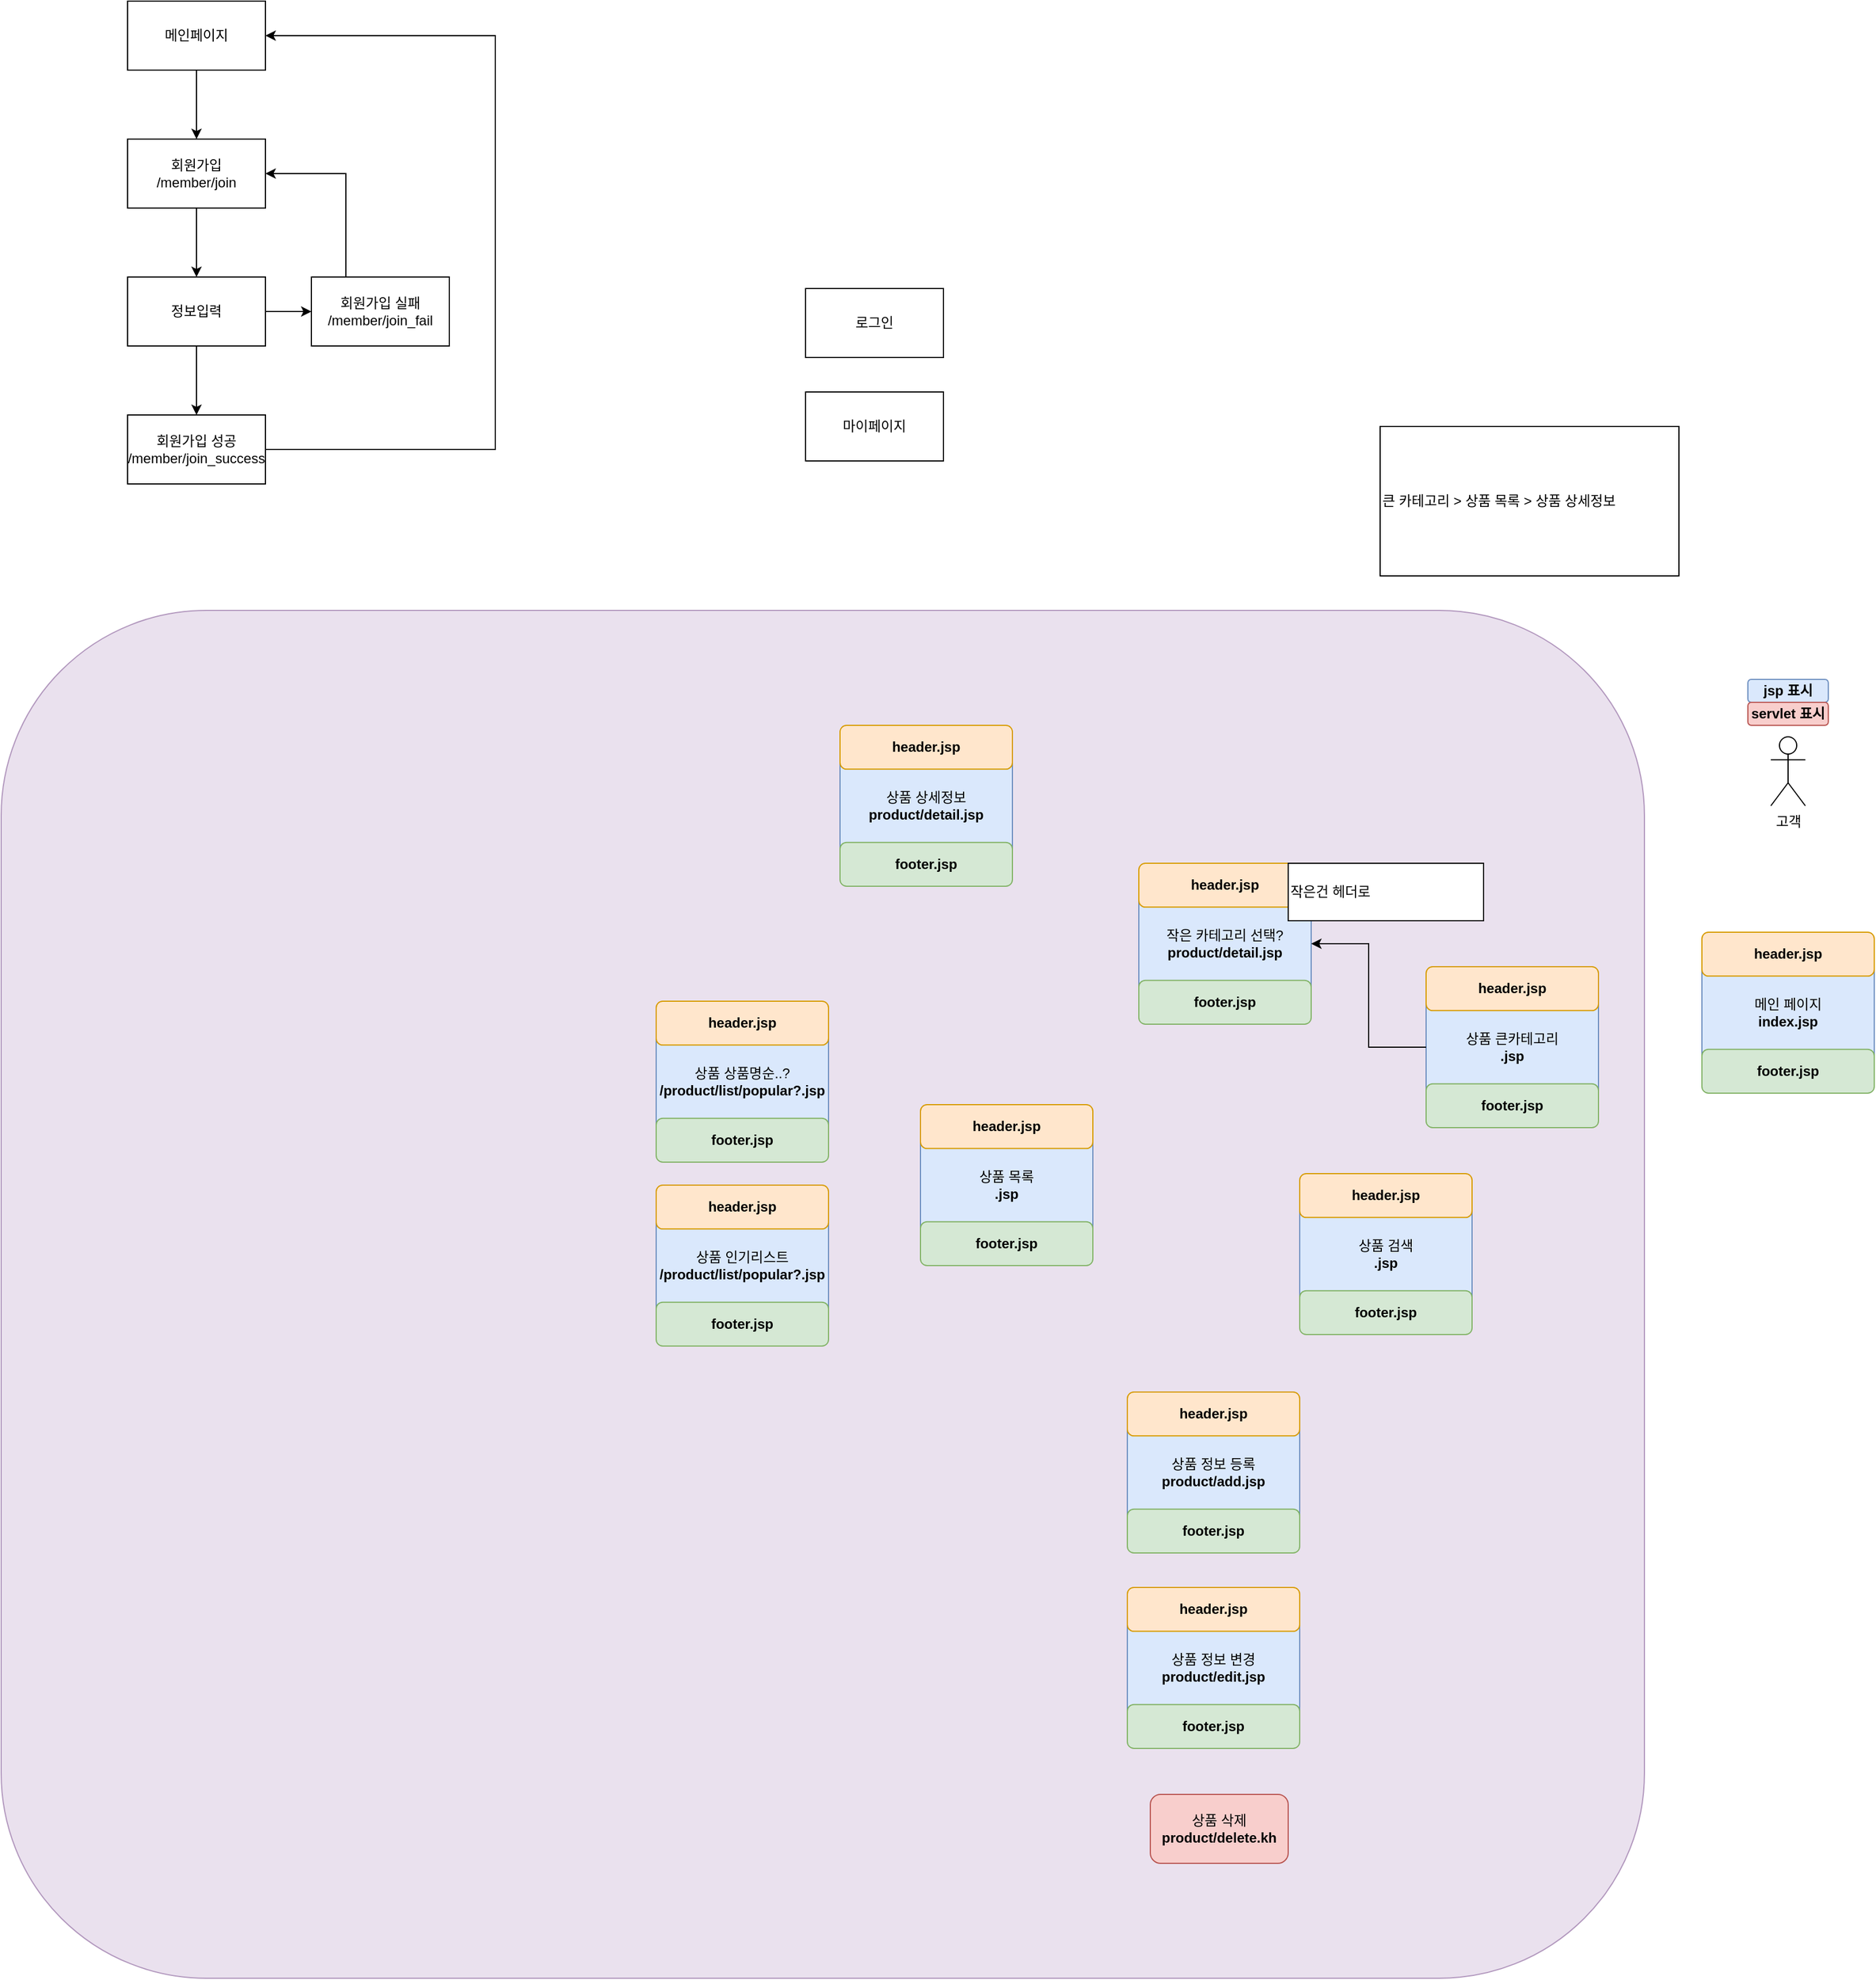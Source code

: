 <mxfile version="15.5.8" type="github">
  <diagram id="CyL2g9FgXNqKBjp9rRpD" name="페이지-1">
    <mxGraphModel dx="1662" dy="1931" grid="1" gridSize="10" guides="1" tooltips="1" connect="1" arrows="1" fold="1" page="1" pageScale="1" pageWidth="827" pageHeight="1169" math="0" shadow="0">
      <root>
        <mxCell id="0" />
        <mxCell id="1" parent="0" />
        <mxCell id="jquihusGkQK9FSzFausJ-1" value="" style="rounded=1;whiteSpace=wrap;html=1;fillColor=#e1d5e7;strokeColor=#9673a6;opacity=70;" parent="1" vertex="1">
          <mxGeometry x="40" y="200" width="1430" height="1190" as="geometry" />
        </mxCell>
        <mxCell id="jquihusGkQK9FSzFausJ-2" value="고객" style="shape=umlActor;verticalLabelPosition=bottom;verticalAlign=top;html=1;outlineConnect=0;" parent="1" vertex="1">
          <mxGeometry x="1580" y="310" width="30" height="60" as="geometry" />
        </mxCell>
        <mxCell id="jquihusGkQK9FSzFausJ-3" value="" style="group" parent="1" vertex="1" connectable="0">
          <mxGeometry x="1560" y="260" width="70" height="40" as="geometry" />
        </mxCell>
        <mxCell id="jquihusGkQK9FSzFausJ-4" value="&lt;b&gt;jsp 표시&lt;br&gt;&lt;/b&gt;" style="rounded=1;whiteSpace=wrap;html=1;fillColor=#dae8fc;strokeColor=#6c8ebf;" parent="jquihusGkQK9FSzFausJ-3" vertex="1">
          <mxGeometry width="70" height="20" as="geometry" />
        </mxCell>
        <mxCell id="jquihusGkQK9FSzFausJ-5" value="&lt;b&gt;servlet 표시&lt;br&gt;&lt;/b&gt;" style="rounded=1;whiteSpace=wrap;html=1;fillColor=#f8cecc;strokeColor=#b85450;" parent="jquihusGkQK9FSzFausJ-3" vertex="1">
          <mxGeometry y="20" width="70" height="20" as="geometry" />
        </mxCell>
        <mxCell id="jquihusGkQK9FSzFausJ-6" value="" style="group" parent="1" vertex="1" connectable="0">
          <mxGeometry x="1520" y="480" width="150" height="140" as="geometry" />
        </mxCell>
        <mxCell id="jquihusGkQK9FSzFausJ-7" value="메인 페이지&lt;br&gt;&lt;b&gt;index.jsp&lt;/b&gt;" style="rounded=1;whiteSpace=wrap;html=1;fillColor=#dae8fc;strokeColor=#6c8ebf;" parent="jquihusGkQK9FSzFausJ-6" vertex="1">
          <mxGeometry width="150" height="140" as="geometry" />
        </mxCell>
        <mxCell id="jquihusGkQK9FSzFausJ-8" value="&lt;b&gt;header.jsp&lt;/b&gt;" style="rounded=1;whiteSpace=wrap;html=1;fillColor=#ffe6cc;strokeColor=#d79b00;" parent="jquihusGkQK9FSzFausJ-6" vertex="1">
          <mxGeometry width="150" height="38.182" as="geometry" />
        </mxCell>
        <mxCell id="jquihusGkQK9FSzFausJ-9" value="&lt;b&gt;footer.jsp&lt;/b&gt;" style="rounded=1;whiteSpace=wrap;html=1;fillColor=#d5e8d4;strokeColor=#82b366;" parent="jquihusGkQK9FSzFausJ-6" vertex="1">
          <mxGeometry y="101.818" width="150" height="38.182" as="geometry" />
        </mxCell>
        <mxCell id="jquihusGkQK9FSzFausJ-10" value="" style="group" parent="1" vertex="1" connectable="0">
          <mxGeometry x="1280" y="510" width="150" height="140" as="geometry" />
        </mxCell>
        <mxCell id="jquihusGkQK9FSzFausJ-11" value="상품 큰카테고리&lt;br&gt;&lt;b&gt;.jsp&lt;/b&gt;" style="rounded=1;whiteSpace=wrap;html=1;fillColor=#dae8fc;strokeColor=#6c8ebf;" parent="jquihusGkQK9FSzFausJ-10" vertex="1">
          <mxGeometry width="150" height="140" as="geometry" />
        </mxCell>
        <mxCell id="jquihusGkQK9FSzFausJ-12" value="&lt;b&gt;header.jsp&lt;/b&gt;" style="rounded=1;whiteSpace=wrap;html=1;fillColor=#ffe6cc;strokeColor=#d79b00;" parent="jquihusGkQK9FSzFausJ-10" vertex="1">
          <mxGeometry width="150" height="38.182" as="geometry" />
        </mxCell>
        <mxCell id="jquihusGkQK9FSzFausJ-13" value="&lt;b&gt;footer.jsp&lt;/b&gt;" style="rounded=1;whiteSpace=wrap;html=1;fillColor=#d5e8d4;strokeColor=#82b366;" parent="jquihusGkQK9FSzFausJ-10" vertex="1">
          <mxGeometry y="101.818" width="150" height="38.182" as="geometry" />
        </mxCell>
        <mxCell id="jquihusGkQK9FSzFausJ-14" value="큰 카테고리 &amp;gt; 상품 목록 &amp;gt; 상품 상세정보" style="whiteSpace=wrap;html=1;align=left;" parent="1" vertex="1">
          <mxGeometry x="1240" y="40" width="260" height="130" as="geometry" />
        </mxCell>
        <mxCell id="jquihusGkQK9FSzFausJ-15" value="" style="group" parent="1" vertex="1" connectable="0">
          <mxGeometry x="840" y="630" width="150" height="140" as="geometry" />
        </mxCell>
        <mxCell id="jquihusGkQK9FSzFausJ-16" value="상품 목록&lt;br&gt;&lt;b&gt;.jsp&lt;/b&gt;" style="rounded=1;whiteSpace=wrap;html=1;fillColor=#dae8fc;strokeColor=#6c8ebf;" parent="jquihusGkQK9FSzFausJ-15" vertex="1">
          <mxGeometry width="150" height="140" as="geometry" />
        </mxCell>
        <mxCell id="jquihusGkQK9FSzFausJ-17" value="&lt;b&gt;header.jsp&lt;/b&gt;" style="rounded=1;whiteSpace=wrap;html=1;fillColor=#ffe6cc;strokeColor=#d79b00;" parent="jquihusGkQK9FSzFausJ-15" vertex="1">
          <mxGeometry width="150" height="38.182" as="geometry" />
        </mxCell>
        <mxCell id="jquihusGkQK9FSzFausJ-18" value="&lt;b&gt;footer.jsp&lt;/b&gt;" style="rounded=1;whiteSpace=wrap;html=1;fillColor=#d5e8d4;strokeColor=#82b366;" parent="jquihusGkQK9FSzFausJ-15" vertex="1">
          <mxGeometry y="101.818" width="150" height="38.182" as="geometry" />
        </mxCell>
        <mxCell id="jquihusGkQK9FSzFausJ-19" value="" style="group" parent="1" vertex="1" connectable="0">
          <mxGeometry x="610" y="700" width="150" height="140" as="geometry" />
        </mxCell>
        <mxCell id="jquihusGkQK9FSzFausJ-20" value="상품 인기리스트&lt;br&gt;&lt;b&gt;/product/list/popular?.jsp&lt;/b&gt;" style="rounded=1;whiteSpace=wrap;html=1;fillColor=#dae8fc;strokeColor=#6c8ebf;" parent="jquihusGkQK9FSzFausJ-19" vertex="1">
          <mxGeometry width="150" height="140" as="geometry" />
        </mxCell>
        <mxCell id="jquihusGkQK9FSzFausJ-21" value="&lt;b&gt;header.jsp&lt;/b&gt;" style="rounded=1;whiteSpace=wrap;html=1;fillColor=#ffe6cc;strokeColor=#d79b00;" parent="jquihusGkQK9FSzFausJ-19" vertex="1">
          <mxGeometry width="150" height="38.182" as="geometry" />
        </mxCell>
        <mxCell id="jquihusGkQK9FSzFausJ-22" value="&lt;b&gt;footer.jsp&lt;/b&gt;" style="rounded=1;whiteSpace=wrap;html=1;fillColor=#d5e8d4;strokeColor=#82b366;" parent="jquihusGkQK9FSzFausJ-19" vertex="1">
          <mxGeometry y="101.818" width="150" height="38.182" as="geometry" />
        </mxCell>
        <mxCell id="jquihusGkQK9FSzFausJ-23" value="&lt;span&gt;상품 삭제&lt;/span&gt;&lt;br&gt;&lt;b&gt;product/delete.kh&lt;/b&gt;" style="rounded=1;whiteSpace=wrap;html=1;fillColor=#f8cecc;strokeColor=#b85450;" parent="1" vertex="1">
          <mxGeometry x="1040" y="1230" width="120" height="60" as="geometry" />
        </mxCell>
        <mxCell id="jquihusGkQK9FSzFausJ-24" value="" style="group" parent="1" vertex="1" connectable="0">
          <mxGeometry x="1020" y="880" width="150" height="140" as="geometry" />
        </mxCell>
        <mxCell id="jquihusGkQK9FSzFausJ-25" value="상품 정보 등록&lt;br&gt;&lt;b&gt;product/add.jsp&lt;/b&gt;" style="rounded=1;whiteSpace=wrap;html=1;fillColor=#dae8fc;strokeColor=#6c8ebf;" parent="jquihusGkQK9FSzFausJ-24" vertex="1">
          <mxGeometry width="150" height="140" as="geometry" />
        </mxCell>
        <mxCell id="jquihusGkQK9FSzFausJ-26" value="&lt;b&gt;header.jsp&lt;/b&gt;" style="rounded=1;whiteSpace=wrap;html=1;fillColor=#ffe6cc;strokeColor=#d79b00;" parent="jquihusGkQK9FSzFausJ-24" vertex="1">
          <mxGeometry width="150" height="38.182" as="geometry" />
        </mxCell>
        <mxCell id="jquihusGkQK9FSzFausJ-27" value="&lt;b&gt;footer.jsp&lt;/b&gt;" style="rounded=1;whiteSpace=wrap;html=1;fillColor=#d5e8d4;strokeColor=#82b366;" parent="jquihusGkQK9FSzFausJ-24" vertex="1">
          <mxGeometry y="101.818" width="150" height="38.182" as="geometry" />
        </mxCell>
        <mxCell id="jquihusGkQK9FSzFausJ-28" value="" style="group" parent="1" vertex="1" connectable="0">
          <mxGeometry x="1020" y="1050" width="150" height="140" as="geometry" />
        </mxCell>
        <mxCell id="jquihusGkQK9FSzFausJ-29" value="상품 정보 변경&lt;br&gt;&lt;b&gt;product/edit.jsp&lt;/b&gt;" style="rounded=1;whiteSpace=wrap;html=1;fillColor=#dae8fc;strokeColor=#6c8ebf;" parent="jquihusGkQK9FSzFausJ-28" vertex="1">
          <mxGeometry width="150" height="140" as="geometry" />
        </mxCell>
        <mxCell id="jquihusGkQK9FSzFausJ-30" value="&lt;b&gt;header.jsp&lt;/b&gt;" style="rounded=1;whiteSpace=wrap;html=1;fillColor=#ffe6cc;strokeColor=#d79b00;" parent="jquihusGkQK9FSzFausJ-28" vertex="1">
          <mxGeometry width="150" height="38.182" as="geometry" />
        </mxCell>
        <mxCell id="jquihusGkQK9FSzFausJ-31" value="&lt;b&gt;footer.jsp&lt;/b&gt;" style="rounded=1;whiteSpace=wrap;html=1;fillColor=#d5e8d4;strokeColor=#82b366;" parent="jquihusGkQK9FSzFausJ-28" vertex="1">
          <mxGeometry y="101.818" width="150" height="38.182" as="geometry" />
        </mxCell>
        <mxCell id="jquihusGkQK9FSzFausJ-32" value="" style="group" parent="1" vertex="1" connectable="0">
          <mxGeometry x="1030" y="420" width="150" height="140" as="geometry" />
        </mxCell>
        <mxCell id="jquihusGkQK9FSzFausJ-33" value="작은 카테고리 선택?&lt;br&gt;&lt;b&gt;product/detail.jsp&lt;/b&gt;" style="rounded=1;whiteSpace=wrap;html=1;fillColor=#dae8fc;strokeColor=#6c8ebf;" parent="jquihusGkQK9FSzFausJ-32" vertex="1">
          <mxGeometry width="150" height="140" as="geometry" />
        </mxCell>
        <mxCell id="jquihusGkQK9FSzFausJ-34" value="&lt;b&gt;header.jsp&lt;/b&gt;" style="rounded=1;whiteSpace=wrap;html=1;fillColor=#ffe6cc;strokeColor=#d79b00;" parent="jquihusGkQK9FSzFausJ-32" vertex="1">
          <mxGeometry width="150" height="38.182" as="geometry" />
        </mxCell>
        <mxCell id="jquihusGkQK9FSzFausJ-35" value="&lt;b&gt;footer.jsp&lt;/b&gt;" style="rounded=1;whiteSpace=wrap;html=1;fillColor=#d5e8d4;strokeColor=#82b366;" parent="jquihusGkQK9FSzFausJ-32" vertex="1">
          <mxGeometry y="101.818" width="150" height="38.182" as="geometry" />
        </mxCell>
        <mxCell id="jquihusGkQK9FSzFausJ-36" value="" style="group" parent="1" vertex="1" connectable="0">
          <mxGeometry x="770" y="300" width="150" height="140" as="geometry" />
        </mxCell>
        <mxCell id="jquihusGkQK9FSzFausJ-37" value="상품 상세정보&lt;br&gt;&lt;b&gt;product/detail.jsp&lt;/b&gt;" style="rounded=1;whiteSpace=wrap;html=1;fillColor=#dae8fc;strokeColor=#6c8ebf;" parent="jquihusGkQK9FSzFausJ-36" vertex="1">
          <mxGeometry width="150" height="140" as="geometry" />
        </mxCell>
        <mxCell id="jquihusGkQK9FSzFausJ-38" value="&lt;b&gt;header.jsp&lt;/b&gt;" style="rounded=1;whiteSpace=wrap;html=1;fillColor=#ffe6cc;strokeColor=#d79b00;" parent="jquihusGkQK9FSzFausJ-36" vertex="1">
          <mxGeometry width="150" height="38.182" as="geometry" />
        </mxCell>
        <mxCell id="jquihusGkQK9FSzFausJ-39" value="&lt;b&gt;footer.jsp&lt;/b&gt;" style="rounded=1;whiteSpace=wrap;html=1;fillColor=#d5e8d4;strokeColor=#82b366;" parent="jquihusGkQK9FSzFausJ-36" vertex="1">
          <mxGeometry y="101.818" width="150" height="38.182" as="geometry" />
        </mxCell>
        <mxCell id="jquihusGkQK9FSzFausJ-40" value="" style="group" parent="1" vertex="1" connectable="0">
          <mxGeometry x="610" y="540" width="150" height="140" as="geometry" />
        </mxCell>
        <mxCell id="jquihusGkQK9FSzFausJ-41" value="상품 상품명순..?&lt;br&gt;&lt;b&gt;/product/list/popular?.jsp&lt;/b&gt;" style="rounded=1;whiteSpace=wrap;html=1;fillColor=#dae8fc;strokeColor=#6c8ebf;" parent="jquihusGkQK9FSzFausJ-40" vertex="1">
          <mxGeometry width="150" height="140" as="geometry" />
        </mxCell>
        <mxCell id="jquihusGkQK9FSzFausJ-42" value="&lt;b&gt;header.jsp&lt;/b&gt;" style="rounded=1;whiteSpace=wrap;html=1;fillColor=#ffe6cc;strokeColor=#d79b00;" parent="jquihusGkQK9FSzFausJ-40" vertex="1">
          <mxGeometry width="150" height="38.182" as="geometry" />
        </mxCell>
        <mxCell id="jquihusGkQK9FSzFausJ-43" value="&lt;b&gt;footer.jsp&lt;/b&gt;" style="rounded=1;whiteSpace=wrap;html=1;fillColor=#d5e8d4;strokeColor=#82b366;" parent="jquihusGkQK9FSzFausJ-40" vertex="1">
          <mxGeometry y="101.818" width="150" height="38.182" as="geometry" />
        </mxCell>
        <mxCell id="jquihusGkQK9FSzFausJ-44" style="edgeStyle=orthogonalEdgeStyle;rounded=0;orthogonalLoop=1;jettySize=auto;html=1;entryX=1;entryY=0.5;entryDx=0;entryDy=0;" parent="1" source="jquihusGkQK9FSzFausJ-11" target="jquihusGkQK9FSzFausJ-33" edge="1">
          <mxGeometry relative="1" as="geometry" />
        </mxCell>
        <mxCell id="jquihusGkQK9FSzFausJ-45" value="작은건 헤더로&lt;br&gt;" style="whiteSpace=wrap;html=1;align=left;" parent="1" vertex="1">
          <mxGeometry x="1160" y="420" width="170" height="50" as="geometry" />
        </mxCell>
        <mxCell id="jquihusGkQK9FSzFausJ-46" value="" style="group" parent="1" vertex="1" connectable="0">
          <mxGeometry x="1170" y="690" width="150" height="140" as="geometry" />
        </mxCell>
        <mxCell id="jquihusGkQK9FSzFausJ-47" value="상품 검색&lt;br&gt;&lt;b&gt;.jsp&lt;/b&gt;" style="rounded=1;whiteSpace=wrap;html=1;fillColor=#dae8fc;strokeColor=#6c8ebf;" parent="jquihusGkQK9FSzFausJ-46" vertex="1">
          <mxGeometry width="150" height="140" as="geometry" />
        </mxCell>
        <mxCell id="jquihusGkQK9FSzFausJ-48" value="&lt;b&gt;header.jsp&lt;/b&gt;" style="rounded=1;whiteSpace=wrap;html=1;fillColor=#ffe6cc;strokeColor=#d79b00;" parent="jquihusGkQK9FSzFausJ-46" vertex="1">
          <mxGeometry width="150" height="38.182" as="geometry" />
        </mxCell>
        <mxCell id="jquihusGkQK9FSzFausJ-49" value="&lt;b&gt;footer.jsp&lt;/b&gt;" style="rounded=1;whiteSpace=wrap;html=1;fillColor=#d5e8d4;strokeColor=#82b366;" parent="jquihusGkQK9FSzFausJ-46" vertex="1">
          <mxGeometry y="101.818" width="150" height="38.182" as="geometry" />
        </mxCell>
        <mxCell id="PreNc-3xg75UZKo2bmsW-1" value="" style="edgeStyle=orthogonalEdgeStyle;rounded=0;orthogonalLoop=1;jettySize=auto;html=1;" edge="1" parent="1" source="PreNc-3xg75UZKo2bmsW-2" target="PreNc-3xg75UZKo2bmsW-5">
          <mxGeometry relative="1" as="geometry" />
        </mxCell>
        <mxCell id="PreNc-3xg75UZKo2bmsW-2" value="회원가입&lt;br&gt;/member/join" style="rounded=0;whiteSpace=wrap;html=1;" vertex="1" parent="1">
          <mxGeometry x="150" y="-210" width="120" height="60" as="geometry" />
        </mxCell>
        <mxCell id="PreNc-3xg75UZKo2bmsW-3" value="" style="edgeStyle=orthogonalEdgeStyle;rounded=0;orthogonalLoop=1;jettySize=auto;html=1;" edge="1" parent="1" source="PreNc-3xg75UZKo2bmsW-5" target="PreNc-3xg75UZKo2bmsW-7">
          <mxGeometry relative="1" as="geometry" />
        </mxCell>
        <mxCell id="PreNc-3xg75UZKo2bmsW-4" value="" style="edgeStyle=orthogonalEdgeStyle;rounded=0;orthogonalLoop=1;jettySize=auto;html=1;" edge="1" parent="1" source="PreNc-3xg75UZKo2bmsW-5" target="PreNc-3xg75UZKo2bmsW-11">
          <mxGeometry relative="1" as="geometry" />
        </mxCell>
        <mxCell id="PreNc-3xg75UZKo2bmsW-5" value="정보입력" style="rounded=0;whiteSpace=wrap;html=1;" vertex="1" parent="1">
          <mxGeometry x="150" y="-90" width="120" height="60" as="geometry" />
        </mxCell>
        <mxCell id="PreNc-3xg75UZKo2bmsW-6" style="edgeStyle=orthogonalEdgeStyle;rounded=0;orthogonalLoop=1;jettySize=auto;html=1;exitX=1;exitY=0.25;exitDx=0;exitDy=0;entryX=1;entryY=0.5;entryDx=0;entryDy=0;" edge="1" parent="1" source="PreNc-3xg75UZKo2bmsW-7" target="PreNc-3xg75UZKo2bmsW-9">
          <mxGeometry relative="1" as="geometry">
            <Array as="points">
              <mxPoint x="270" y="60" />
              <mxPoint x="470" y="60" />
              <mxPoint x="470" y="-300" />
            </Array>
          </mxGeometry>
        </mxCell>
        <mxCell id="PreNc-3xg75UZKo2bmsW-7" value="회원가입 성공&lt;br&gt;/member/join_success" style="rounded=0;whiteSpace=wrap;html=1;" vertex="1" parent="1">
          <mxGeometry x="150" y="30" width="120" height="60" as="geometry" />
        </mxCell>
        <mxCell id="PreNc-3xg75UZKo2bmsW-8" value="" style="edgeStyle=orthogonalEdgeStyle;rounded=0;orthogonalLoop=1;jettySize=auto;html=1;" edge="1" parent="1" source="PreNc-3xg75UZKo2bmsW-9" target="PreNc-3xg75UZKo2bmsW-2">
          <mxGeometry relative="1" as="geometry" />
        </mxCell>
        <mxCell id="PreNc-3xg75UZKo2bmsW-9" value="메인페이지" style="rounded=0;whiteSpace=wrap;html=1;" vertex="1" parent="1">
          <mxGeometry x="150" y="-330" width="120" height="60" as="geometry" />
        </mxCell>
        <mxCell id="PreNc-3xg75UZKo2bmsW-10" style="edgeStyle=orthogonalEdgeStyle;rounded=0;orthogonalLoop=1;jettySize=auto;html=1;exitX=0.25;exitY=0;exitDx=0;exitDy=0;entryX=1;entryY=0.5;entryDx=0;entryDy=0;" edge="1" parent="1" source="PreNc-3xg75UZKo2bmsW-11" target="PreNc-3xg75UZKo2bmsW-2">
          <mxGeometry relative="1" as="geometry" />
        </mxCell>
        <mxCell id="PreNc-3xg75UZKo2bmsW-11" value="회원가입 실패&lt;br&gt;/member/join_fail" style="rounded=0;whiteSpace=wrap;html=1;" vertex="1" parent="1">
          <mxGeometry x="310" y="-90" width="120" height="60" as="geometry" />
        </mxCell>
        <mxCell id="PreNc-3xg75UZKo2bmsW-12" value="로그인" style="rounded=0;whiteSpace=wrap;html=1;" vertex="1" parent="1">
          <mxGeometry x="740" y="-80" width="120" height="60" as="geometry" />
        </mxCell>
        <mxCell id="PreNc-3xg75UZKo2bmsW-13" value="마이페이지" style="rounded=0;whiteSpace=wrap;html=1;" vertex="1" parent="1">
          <mxGeometry x="740" y="10" width="120" height="60" as="geometry" />
        </mxCell>
      </root>
    </mxGraphModel>
  </diagram>
</mxfile>
